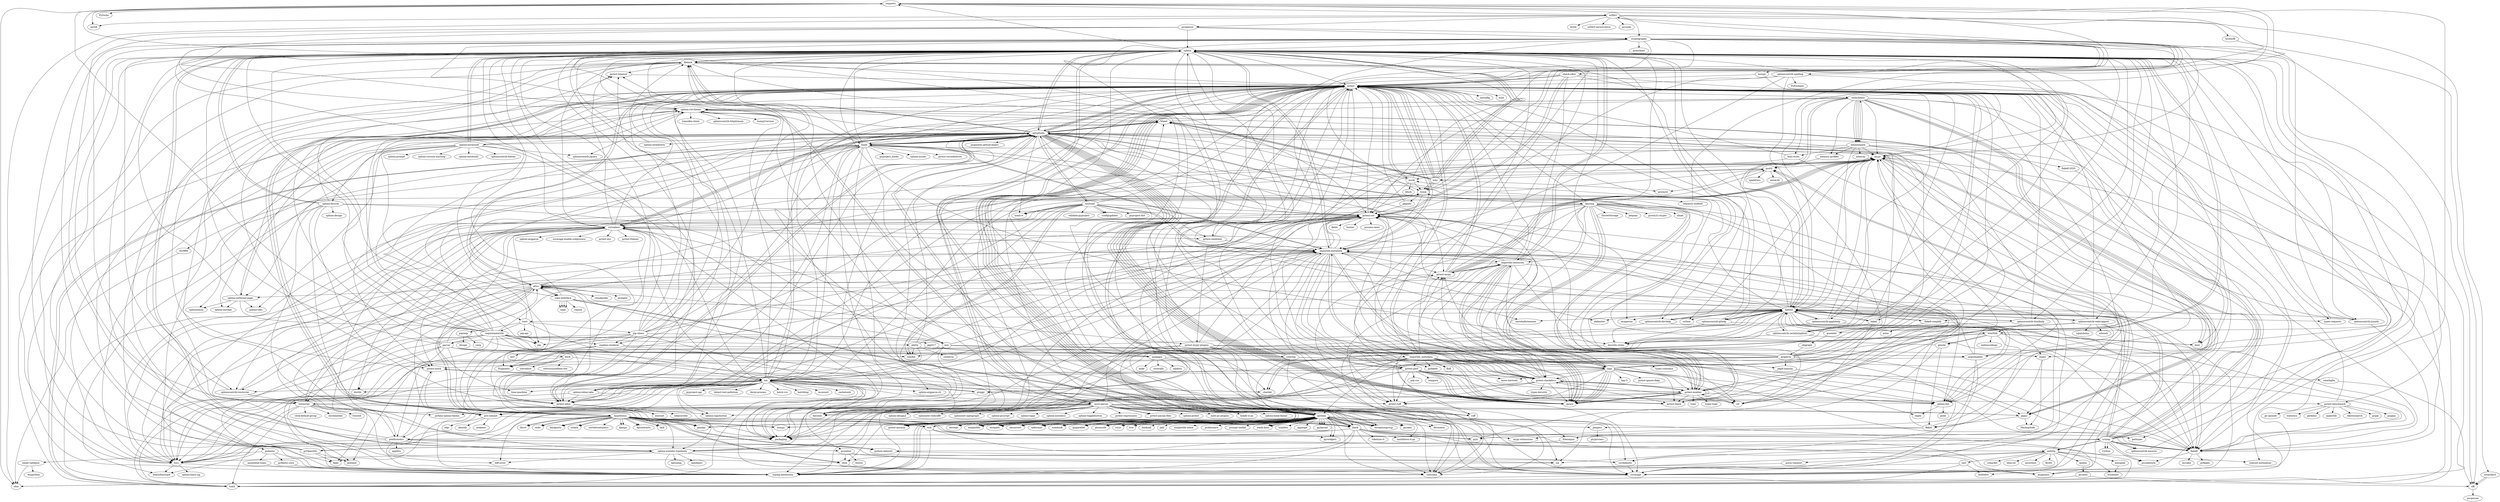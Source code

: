 digraph requests_10_circo {
	requests -> "charset-normalizer"
	requests -> idna
	requests -> urllib3
	requests -> certifi
	requests -> PySocks
	requests -> chardet
	urllib3 -> brotli
	urllib3 -> brotlicffi
	urllib3 -> certifi
	urllib3 -> cryptography
	urllib3 -> idna
	urllib3 -> pyopenssl
	urllib3 -> "urllib3-secure-extra"
	urllib3 -> pysocks
	urllib3 -> zstandard
	brotlicffi -> cffi
	cffi -> pycparser
	cryptography -> cffi
	cryptography -> sphinx
	cryptography -> "sphinx-rtd-theme"
	cryptography -> pyenchant
	cryptography -> twine
	cryptography -> "sphinxcontrib-spelling"
	cryptography -> nox
	cryptography -> black
	cryptography -> ruff
	cryptography -> mypy
	cryptography -> "check-sdist"
	cryptography -> build
	cryptography -> bcrypt
	cryptography -> pytest
	cryptography -> "pytest-benchmark"
	cryptography -> "pytest-cov"
	cryptography -> "pytest-xdist"
	cryptography -> pretend
	cryptography -> "pytest-randomly"
	sphinx -> "sphinxcontrib-applehelp"
	sphinx -> "sphinxcontrib-devhelp"
	sphinx -> "sphinxcontrib-jsmath"
	sphinx -> "sphinxcontrib-htmlhelp"
	sphinx -> "sphinxcontrib-serializinghtml"
	sphinx -> "sphinxcontrib-qthelp"
	sphinx -> Jinja2
	sphinx -> Pygments
	sphinx -> docutils
	sphinx -> snowballstemmer
	sphinx -> babel
	sphinx -> alabaster
	sphinx -> imagesize
	sphinx -> requests
	sphinx -> packaging
	sphinx -> "importlib-metadata"
	sphinx -> colorama
	sphinx -> "sphinxcontrib-websupport"
	sphinx -> flake8
	sphinx -> "flake8-simplify"
	sphinx -> isort
	sphinx -> ruff
	sphinx -> mypy
	sphinx -> "sphinx-lint"
	sphinx -> "docutils-stubs"
	sphinx -> "types-requests"
	sphinx -> pytest
	sphinx -> html5lib
	sphinx -> cython
	sphinx -> setuptools
	sphinx -> filelock
	"sphinxcontrib-applehelp" -> Sphinx
	"sphinxcontrib-applehelp" -> flake8
	"sphinxcontrib-applehelp" -> mypy
	"sphinxcontrib-applehelp" -> "docutils-stubs"
	"sphinxcontrib-applehelp" -> pytest
	Sphinx -> "sphinxcontrib-applehelp"
	Sphinx -> "sphinxcontrib-devhelp"
	Sphinx -> "sphinxcontrib-jsmath"
	Sphinx -> "sphinxcontrib-htmlhelp"
	Sphinx -> "sphinxcontrib-serializinghtml"
	Sphinx -> "sphinxcontrib-qthelp"
	Sphinx -> Jinja2
	Sphinx -> Pygments
	Sphinx -> docutils
	Sphinx -> snowballstemmer
	Sphinx -> babel
	Sphinx -> alabaster
	Sphinx -> imagesize
	Sphinx -> requests
	Sphinx -> packaging
	Sphinx -> "importlib-metadata"
	Sphinx -> colorama
	Sphinx -> "sphinxcontrib-websupport"
	Sphinx -> flake8
	Sphinx -> "flake8-simplify"
	Sphinx -> isort
	Sphinx -> ruff
	Sphinx -> mypy
	Sphinx -> "sphinx-lint"
	Sphinx -> "docutils-stubs"
	Sphinx -> "types-requests"
	Sphinx -> pytest
	Sphinx -> html5lib
	Sphinx -> cython
	Sphinx -> setuptools
	Sphinx -> filelock
	"sphinxcontrib-devhelp" -> Sphinx
	"sphinxcontrib-devhelp" -> flake8
	"sphinxcontrib-devhelp" -> mypy
	"sphinxcontrib-devhelp" -> "docutils-stubs"
	"sphinxcontrib-devhelp" -> pytest
	flake8 -> mccabe
	flake8 -> pycodestyle
	flake8 -> pyflakes
	mypy -> "typing-extensions"
	mypy -> "mypy-extensions"
	mypy -> tomli
	mypy -> psutil
	mypy -> pip
	mypy -> lxml
	psutil -> ipaddress
	psutil -> mock
	psutil -> enum34
	psutil -> pywin32
	psutil -> wmi
	mock -> twine
	mock -> wheel
	mock -> blurb
	mock -> sphinx
	mock -> pytest
	mock -> "pytest-cov"
	wmi -> pywin32
	wmi -> pytest
	wmi -> wheel
	wmi -> twine
	wmi -> sphinx
	wmi -> pytest
	wmi -> sphinx
	wmi -> wheel
	wmi -> twine
	wmi -> sphinx
	wmi -> wheel
	wmi -> twine
	wmi -> pytest
	"docutils-stubs" -> docutils
	pytest -> iniconfig
	pytest -> packaging
	pytest -> pluggy
	pytest -> exceptiongroup
	pytest -> tomli
	pytest -> "importlib-metadata"
	pytest -> colorama
	pytest -> argcomplete
	pytest -> attrs
	pytest -> hypothesis
	pytest -> mock
	pytest -> nose
	pytest -> pygments
	pytest -> requests
	pytest -> setuptools
	pytest -> xmlschema
	pluggy -> "pre-commit"
	pluggy -> tox
	pluggy -> pytest
	pluggy -> "pytest-benchmark"
	"pre-commit" -> cfgv
	"pre-commit" -> identify
	"pre-commit" -> nodeenv
	"pre-commit" -> pyyaml
	"pre-commit" -> virtualenv
	tox -> cachetools
	tox -> chardet
	tox -> colorama
	tox -> filelock
	tox -> "importlib-metadata"
	tox -> packaging
	tox -> platformdirs
	tox -> pluggy
	tox -> "pyproject-api"
	tox -> tomli
	tox -> "typing-extensions"
	tox -> virtualenv
	tox -> furo
	tox -> "sphinx-argparse-cli"
	tox -> "sphinx-autodoc-typehints"
	tox -> "sphinx-copybutton"
	tox -> "sphinx-inline-tabs"
	tox -> sphinx
	tox -> "sphinxcontrib-towncrier"
	tox -> towncrier
	tox -> build
	tox -> covdefaults
	tox -> "detect-test-pollution"
	tox -> "devpi-process"
	tox -> "diff-cover"
	tox -> distlib
	tox -> flaky
	tox -> "hatch-vcs"
	tox -> hatchling
	tox -> psutil
	tox -> "pytest-cov"
	tox -> "pytest-mock"
	tox -> "pytest-xdist"
	tox -> pytest
	tox -> "re-assert"
	tox -> "time-machine"
	tox -> wheel
	"pytest-benchmark" -> pytest
	"pytest-benchmark" -> "py-cpuinfo"
	"pytest-benchmark" -> statistics
	"pytest-benchmark" -> pathlib2
	"pytest-benchmark" -> aspectlib
	"pytest-benchmark" -> elasticsearch
	"pytest-benchmark" -> pygal
	"pytest-benchmark" -> pygaljs
	exceptiongroup -> pytest
	"importlib-metadata" -> zipp
	"importlib-metadata" -> "typing-extensions"
	"importlib-metadata" -> sphinx
	"importlib-metadata" -> jaraco
	"importlib-metadata" -> rst
	"importlib-metadata" -> furo
	"importlib-metadata" -> "sphinx-lint"
	"importlib-metadata" -> jaraco
	"importlib-metadata" -> ipython
	"importlib-metadata" -> pytest
	"importlib-metadata" -> "pytest-checkdocs"
	"importlib-metadata" -> "pytest-cov"
	"importlib-metadata" -> "pytest-enabler"
	"importlib-metadata" -> "pytest-ruff"
	"importlib-metadata" -> packaging
	"importlib-metadata" -> pyfakefs
	"importlib-metadata" -> flufl
	"importlib-metadata" -> "pytest-perf"
	"importlib-metadata" -> "pytest-black"
	"importlib-metadata" -> "pytest-mypy"
	"importlib-metadata" -> "importlib-resources"
	zipp -> sphinx
	zipp -> sphinx
	zipp -> jaraco
	zipp -> rst
	zipp -> furo
	zipp -> "sphinx-lint"
	zipp -> jaraco
	zipp -> pytest
	zipp -> "pytest-checkdocs"
	zipp -> "pytest-cov"
	zipp -> "pytest-enabler"
	zipp -> "pytest-ruff"
	zipp -> jaraco
	zipp -> jaraco
	zipp -> "more-itertools"
	zipp -> "big-O"
	zipp -> "pytest-ignore-flaky"
	zipp -> "pytest-black"
	zipp -> "pytest-mypy"
	furo -> beautifulsoup4
	furo -> sphinx
	furo -> "sphinx-basic-ng"
	furo -> pygments
	"sphinx-lint" -> regex
	"sphinx-lint" -> polib
	ipython -> backcall
	ipython -> decorator
	ipython -> jedi
	ipython -> "matplotlib-inline"
	ipython -> pickleshare
	ipython -> "prompt-toolkit"
	ipython -> pygments
	ipython -> "stack-data"
	ipython -> traitlets
	ipython -> "typing-extensions"
	ipython -> exceptiongroup
	ipython -> pexpect
	ipython -> appnope
	ipython -> colorama
	ipython -> black
	ipython -> ipykernel
	ipython -> setuptools
	ipython -> sphinx
	ipython -> "sphinx-rtd-theme"
	ipython -> docrepr
	ipython -> matplotlib
	ipython -> "stack-data"
	ipython -> pytest
	ipython -> "typing-extensions"
	ipython -> exceptiongroup
	ipython -> pytest
	ipython -> "pytest-asyncio"
	ipython -> testpath
	ipython -> nbconvert
	ipython -> nbformat
	ipython -> ipywidgets
	ipython -> notebook
	ipython -> ipyparallel
	ipython -> qtconsole
	ipython -> curio
	ipython -> matplotlib
	ipython -> numpy
	ipython -> pandas
	ipython -> trio
	ipython -> black
	ipython -> ipykernel
	ipython -> setuptools
	ipython -> sphinx
	ipython -> "sphinx-rtd-theme"
	ipython -> docrepr
	ipython -> matplotlib
	ipython -> "stack-data"
	ipython -> pytest
	ipython -> "typing-extensions"
	ipython -> exceptiongroup
	ipython -> pytest
	ipython -> "pytest-asyncio"
	ipython -> testpath
	ipython -> ipykernel
	ipython -> nbconvert
	ipython -> nbformat
	ipython -> ipywidgets
	ipython -> notebook
	ipython -> ipyparallel
	ipython -> qtconsole
	ipython -> pytest
	ipython -> "pytest-asyncio"
	ipython -> testpath
	ipython -> pytest
	ipython -> "pytest-asyncio"
	ipython -> testpath
	ipython -> curio
	ipython -> matplotlib
	ipython -> nbformat
	ipython -> numpy
	ipython -> pandas
	ipython -> trio
	"pytest-checkdocs" -> docutils
	"pytest-checkdocs" -> build
	"pytest-checkdocs" -> "importlib-metadata"
	"pytest-checkdocs" -> sphinx
	"pytest-checkdocs" -> jaraco
	"pytest-checkdocs" -> rst
	"pytest-checkdocs" -> furo
	"pytest-checkdocs" -> "sphinx-lint"
	"pytest-checkdocs" -> pytest
	"pytest-checkdocs" -> "pytest-checkdocs"
	"pytest-checkdocs" -> "pytest-cov"
	"pytest-checkdocs" -> "pytest-enabler"
	"pytest-checkdocs" -> "pytest-ruff"
	"pytest-checkdocs" -> "types-docutils"
	"pytest-checkdocs" -> "pytest-black"
	"pytest-checkdocs" -> "pytest-mypy"
	"pytest-cov" -> pytest
	"pytest-cov" -> coverage
	"pytest-cov" -> fields
	"pytest-cov" -> hunter
	"pytest-cov" -> "process-tests"
	"pytest-cov" -> six
	"pytest-cov" -> "pytest-xdist"
	"pytest-cov" -> virtualenv
	"pytest-enabler" -> toml
	"pytest-enabler" -> jaraco
	"pytest-enabler" -> jaraco
	"pytest-enabler" -> "importlib-resources"
	"pytest-enabler" -> sphinx
	"pytest-enabler" -> jaraco
	"pytest-enabler" -> rst
	"pytest-enabler" -> furo
	"pytest-enabler" -> "sphinx-lint"
	"pytest-enabler" -> pytest
	"pytest-enabler" -> "pytest-checkdocs"
	"pytest-enabler" -> "pytest-cov"
	"pytest-enabler" -> "pytest-enabler"
	"pytest-enabler" -> "pytest-ruff"
	"pytest-enabler" -> "types-toml"
	"pytest-enabler" -> "pytest-black"
	"pytest-enabler" -> "pytest-mypy"
	"pytest-ruff" -> ruff
	"pytest-perf" -> "pip-run"
	"pytest-perf" -> tempora
	"pytest-perf" -> jaraco
	"pytest-perf" -> "more-itertools"
	"pytest-perf" -> jaraco
	"pytest-perf" -> packaging
	"pytest-perf" -> sphinx
	"pytest-perf" -> jaraco
	"pytest-perf" -> rst
	"pytest-perf" -> furo
	"pytest-perf" -> "sphinx-lint"
	"pytest-perf" -> pytest
	"pytest-perf" -> "pytest-checkdocs"
	"pytest-perf" -> "pytest-cov"
	"pytest-perf" -> "pytest-enabler"
	"pytest-perf" -> "pytest-ruff"
	"pytest-perf" -> "pytest-black"
	"pytest-perf" -> "pytest-mypy"
	"pytest-mypy" -> attrs
	"pytest-mypy" -> filelock
	"pytest-mypy" -> mypy
	"pytest-mypy" -> pytest
	"pytest-mypy" -> mypy
	"pytest-mypy" -> pytest
	"pytest-mypy" -> mypy
	"pytest-mypy" -> mypy
	"importlib-resources" -> zipp
	"importlib-resources" -> sphinx
	"importlib-resources" -> sphinx
	"importlib-resources" -> jaraco
	"importlib-resources" -> rst
	"importlib-resources" -> furo
	"importlib-resources" -> "sphinx-lint"
	"importlib-resources" -> jaraco
	"importlib-resources" -> pytest
	"importlib-resources" -> "pytest-checkdocs"
	"importlib-resources" -> "pytest-cov"
	"importlib-resources" -> "pytest-enabler"
	"importlib-resources" -> "pytest-ruff"
	"importlib-resources" -> zipp
	"importlib-resources" -> "pytest-black"
	"importlib-resources" -> "pytest-mypy"
	argcomplete -> "importlib-metadata"
	argcomplete -> coverage
	argcomplete -> pexpect
	argcomplete -> wheel
	argcomplete -> ruff
	argcomplete -> mypy
	coverage -> tomli
	pexpect -> ptyprocess
	wheel -> pytest
	wheel -> setuptools
	attrs -> "importlib-metadata"
	attrs -> attrs
	attrs -> coverage
	attrs -> attrs
	attrs -> "pre-commit"
	attrs -> furo
	attrs -> "myst-parser"
	attrs -> sphinx
	attrs -> "sphinx-notfound-page"
	attrs -> "sphinxcontrib-towncrier"
	attrs -> towncrier
	attrs -> "zope-interface"
	attrs -> attrs
	attrs -> "zope-interface"
	attrs -> cloudpickle
	attrs -> hypothesis
	attrs -> mypy
	attrs -> pympler
	attrs -> "pytest-mypy-plugins"
	attrs -> "pytest-xdist"
	attrs -> pytest
	"myst-parser" -> docutils
	"myst-parser" -> jinja2
	"myst-parser" -> "markdown-it-py"
	"myst-parser" -> "mdit-py-plugins"
	"myst-parser" -> pyyaml
	"myst-parser" -> sphinx
	"myst-parser" -> "pre-commit"
	"myst-parser" -> "linkify-it-py"
	"myst-parser" -> ipython
	"myst-parser" -> "sphinx-book-theme"
	"myst-parser" -> "pydata-sphinx-theme"
	"myst-parser" -> "sphinx-design2"
	"myst-parser" -> "sphinx-copybutton"
	"myst-parser" -> "sphinxext-rediraffe"
	"myst-parser" -> "sphinxext-opengraph"
	"myst-parser" -> "sphinx-pyscript"
	"myst-parser" -> "sphinx-tippy"
	"myst-parser" -> "sphinx-autodoc2"
	"myst-parser" -> "sphinx-togglebutton"
	"myst-parser" -> beautifulsoup4
	"myst-parser" -> coverage
	"myst-parser" -> pytest
	"myst-parser" -> "pytest-cov"
	"myst-parser" -> "pytest-regressions"
	"myst-parser" -> "pytest-param-files"
	"myst-parser" -> "sphinx-pytest"
	"myst-parser" -> pygments
	"myst-parser" -> pytest
	"myst-parser" -> "pytest-param-files"
	"sphinx-notfound-page" -> sphinx
	"sphinx-notfound-page" -> "sphinx-tabs"
	"sphinx-notfound-page" -> "sphinx-rtd-theme"
	"sphinx-notfound-page" -> sphinxemoji
	"sphinx-notfound-page" -> "sphinx-autoapi"
	"sphinx-notfound-page" -> tox
	"sphinxcontrib-towncrier" -> sphinx
	"sphinxcontrib-towncrier" -> towncrier
	"sphinxcontrib-towncrier" -> "importlib-metadata"
	towncrier -> click
	towncrier -> "click-default-group"
	towncrier -> "importlib-resources"
	towncrier -> incremental
	towncrier -> jinja2
	towncrier -> tomli
	towncrier -> furo
	towncrier -> packaging
	towncrier -> sphinx
	towncrier -> twisted
	"zope-interface" -> setuptools
	"zope-interface" -> Sphinx
	"zope-interface" -> repoze
	"zope-interface" -> "sphinx-rtd-theme"
	"zope-interface" -> coverage
	"zope-interface" -> zope
	"zope-interface" -> zope
	"zope-interface" -> coverage
	"zope-interface" -> zope
	"zope-interface" -> zope
	hypothesis -> attrs
	hypothesis -> sortedcontainers
	hypothesis -> exceptiongroup
	hypothesis -> black
	hypothesis -> click
	hypothesis -> django
	hypothesis -> dpcontracts
	hypothesis -> lark
	hypothesis -> libcst
	hypothesis -> numpy
	hypothesis -> pandas
	hypothesis -> pytest
	hypothesis -> "python-dateutil"
	hypothesis -> pytz
	hypothesis -> redis
	hypothesis -> rich
	hypothesis -> backports
	hypothesis -> tzdata
	hypothesis -> click
	hypothesis -> black
	hypothesis -> rich
	hypothesis -> libcst
	hypothesis -> "python-dateutil"
	hypothesis -> django
	hypothesis -> dpcontracts
	hypothesis -> black
	hypothesis -> lark
	hypothesis -> numpy
	hypothesis -> pandas
	hypothesis -> pytest
	hypothesis -> pytz
	hypothesis -> redis
	hypothesis -> backports
	hypothesis -> tzdata
	"pytest-mypy-plugins" -> pytest
	"pytest-mypy-plugins" -> mypy
	"pytest-mypy-plugins" -> decorator
	"pytest-mypy-plugins" -> pyyaml
	"pytest-mypy-plugins" -> Jinja2
	"pytest-mypy-plugins" -> regex
	"pytest-mypy-plugins" -> packaging
	"pytest-mypy-plugins" -> tomlkit
	"pytest-xdist" -> execnet
	"pytest-xdist" -> pytest
	"pytest-xdist" -> psutil
	"pytest-xdist" -> setproctitle
	"pytest-xdist" -> filelock
	pygments -> "importlib-metadata"
	setuptools -> sphinx
	setuptools -> jaraco
	setuptools -> rst
	setuptools -> furo
	setuptools -> "sphinx-lint"
	setuptools -> jaraco
	setuptools -> "pygments-github-lexers"
	setuptools -> "sphinx-favicon"
	setuptools -> "sphinx-inline-tabs"
	setuptools -> "sphinx-reredirects"
	setuptools -> "sphinxcontrib-towncrier"
	setuptools -> "sphinx-notfound-page"
	setuptools -> "sphinx-hoverxref"
	setuptools -> pytest
	setuptools -> "pytest-checkdocs"
	setuptools -> "pytest-enabler"
	setuptools -> "flake8-2020"
	setuptools -> virtualenv
	setuptools -> wheel
	setuptools -> pip
	setuptools -> jaraco
	setuptools -> "pytest-xdist"
	setuptools -> jaraco
	setuptools -> build
	setuptools -> filelock
	setuptools -> ini2toml
	setuptools -> "tomli-w"
	setuptools -> "pytest-timeout"
	setuptools -> pytest
	setuptools -> "pytest-xdist"
	setuptools -> "pytest-enabler"
	setuptools -> virtualenv
	setuptools -> tomli
	setuptools -> wheel
	setuptools -> jaraco
	setuptools -> jaraco
	setuptools -> build
	setuptools -> filelock
	setuptools -> packaging
	setuptools -> "pytest-black"
	setuptools -> "pytest-cov"
	setuptools -> "pytest-mypy"
	setuptools -> jaraco
	setuptools -> "pytest-ruff"
	setuptools -> "pytest-perf"
	"sphinx-favicon" -> sphinx
	"sphinx-favicon" -> "pre-commit"
	"sphinx-favicon" -> nox
	"sphinx-favicon" -> sphinx
	"sphinx-favicon" -> "pydata-sphinx-theme"
	"sphinx-favicon" -> "sphinx-copybutton"
	"sphinx-favicon" -> "sphinx-design"
	"sphinx-favicon" -> pytest
	"sphinx-favicon" -> beautifulsoup4
	"sphinx-favicon" -> "pytest-cov"
	"sphinx-inline-tabs" -> sphinx
	"sphinx-inline-tabs" -> "myst-parser"
	"sphinx-inline-tabs" -> furo
	"sphinx-inline-tabs" -> pytest
	"sphinx-inline-tabs" -> "pytest-cov"
	"sphinx-inline-tabs" -> "pytest-xdist"
	"sphinx-reredirects" -> sphinx
	"sphinx-hoverxref" -> sphinx
	"sphinx-hoverxref" -> "sphinxcontrib-jquery"
	"sphinx-hoverxref" -> sphinx
	"sphinx-hoverxref" -> "sphinx-autoapi"
	"sphinx-hoverxref" -> "sphinx-rtd-theme"
	"sphinx-hoverxref" -> "sphinx-tabs"
	"sphinx-hoverxref" -> "sphinx-prompt"
	"sphinx-hoverxref" -> "sphinx-version-warning"
	"sphinx-hoverxref" -> "sphinx-notfound-page"
	"sphinx-hoverxref" -> "sphinx-autobuild"
	"sphinx-hoverxref" -> "sphinxcontrib-bibtex"
	"sphinx-hoverxref" -> sphinxemoji
	"sphinx-hoverxref" -> tox
	"flake8-2020" -> flake8
	virtualenv -> distlib
	virtualenv -> filelock
	virtualenv -> "importlib-metadata"
	virtualenv -> platformdirs
	virtualenv -> furo
	virtualenv -> proselint
	virtualenv -> "sphinx-argparse"
	virtualenv -> sphinx
	virtualenv -> "sphinxcontrib-towncrier"
	virtualenv -> towncrier
	virtualenv -> covdefaults
	virtualenv -> "coverage-enable-subprocess"
	virtualenv -> coverage
	virtualenv -> flaky
	virtualenv -> packaging
	virtualenv -> "pytest-env"
	virtualenv -> "pytest-freezer"
	virtualenv -> "pytest-mock"
	virtualenv -> "pytest-randomly"
	virtualenv -> "pytest-timeout"
	virtualenv -> pytest
	virtualenv -> setuptools
	virtualenv -> "time-machine"
	build -> packaging
	build -> pyproject_hooks
	build -> colorama
	build -> "importlib-metadata"
	build -> tomli
	build -> furo
	build -> sphinx
	build -> "sphinx-argparse-cli"
	build -> "sphinx-autodoc-typehints"
	build -> "sphinx-issues"
	build -> filelock
	build -> pytest
	build -> "pytest-cov"
	build -> "pytest-mock"
	build -> "pytest-rerunfailures"
	build -> "pytest-xdist"
	build -> wheel
	build -> setuptools
	build -> setuptools
	build -> setuptools
	build -> setuptools
	build -> "importlib-metadata"
	build -> mypy
	build -> tomli
	build -> "typing-extensions"
	build -> virtualenv
	filelock -> furo
	filelock -> "sphinx-autodoc-typehints"
	filelock -> sphinx
	filelock -> covdefaults
	filelock -> coverage
	filelock -> "diff-cover"
	filelock -> "pytest-cov"
	filelock -> "pytest-mock"
	filelock -> "pytest-timeout"
	filelock -> pytest
	filelock -> "typing-extensions"
	ini2toml -> packaging
	ini2toml -> configupdater
	ini2toml -> tomlkit
	ini2toml -> "tomli-w"
	ini2toml -> "pyproject-fmt"
	ini2toml -> configupdater
	ini2toml -> tomlkit
	ini2toml -> "importlib-metadata"
	ini2toml -> "tomli-w"
	ini2toml -> "importlib-metadata"
	ini2toml -> setuptools
	ini2toml -> tomli
	ini2toml -> pytest
	ini2toml -> "pytest-cov"
	ini2toml -> "pytest-xdist"
	ini2toml -> "pytest-randomly"
	ini2toml -> "validate-pyproject"
	ini2toml -> "typing-extensions"
	"pytest-timeout" -> pytest
	xmlschema -> elementpath
	xmlschema -> elementpath
	xmlschema -> jinja2
	xmlschema -> tox
	xmlschema -> coverage
	xmlschema -> lxml
	xmlschema -> elementpath
	xmlschema -> "memory-profiler"
	xmlschema -> Sphinx
	xmlschema -> "sphinx-rtd-theme"
	xmlschema -> jinja2
	xmlschema -> flake8
	xmlschema -> mypy
	xmlschema -> "lxml-stubs"
	xmlschema -> elementpath
	xmlschema -> Sphinx
	xmlschema -> "sphinx-rtd-theme"
	xmlschema -> jinja2
	elementpath -> tox
	elementpath -> coverage
	elementpath -> lxml
	elementpath -> xmlschema
	elementpath -> Sphinx
	elementpath -> "memory-profiler"
	elementpath -> memray
	elementpath -> flake8
	elementpath -> mypy
	elementpath -> "lxml-stubs"
	jinja2 -> MarkupSafe
	jinja2 -> Babel
	"memory-profiler" -> psutil
	"sphinx-rtd-theme" -> sphinx
	"sphinx-rtd-theme" -> docutils
	"sphinx-rtd-theme" -> "sphinxcontrib-jquery"
	"sphinx-rtd-theme" -> "transifex-client"
	"sphinx-rtd-theme" -> "sphinxcontrib-httpdomain"
	"sphinx-rtd-theme" -> bump2version
	"sphinx-rtd-theme" -> wheel
	"lxml-stubs" -> coverage
	"lxml-stubs" -> pytest
	"lxml-stubs" -> "pytest-mypy-plugins"
	"sphinxcontrib-jsmath" -> pytest
	"sphinxcontrib-jsmath" -> flake8
	"sphinxcontrib-jsmath" -> mypy
	"sphinxcontrib-htmlhelp" -> Sphinx
	"sphinxcontrib-htmlhelp" -> flake8
	"sphinxcontrib-htmlhelp" -> mypy
	"sphinxcontrib-htmlhelp" -> "docutils-stubs"
	"sphinxcontrib-htmlhelp" -> pytest
	"sphinxcontrib-htmlhelp" -> html5lib
	html5lib -> six
	html5lib -> webencodings
	html5lib -> genshi
	html5lib -> chardet
	html5lib -> lxml
	html5lib -> chardet
	html5lib -> genshi
	html5lib -> lxml
	genshi -> six
	genshi -> Babel
	genshi -> setuptools
	Babel -> pytz
	Babel -> pytest
	Babel -> "pytest-cov"
	Babel -> freezegun
	"sphinxcontrib-serializinghtml" -> Sphinx
	"sphinxcontrib-serializinghtml" -> flake8
	"sphinxcontrib-serializinghtml" -> mypy
	"sphinxcontrib-serializinghtml" -> "docutils-stubs"
	"sphinxcontrib-serializinghtml" -> pytest
	"sphinxcontrib-qthelp" -> Sphinx
	"sphinxcontrib-qthelp" -> flake8
	"sphinxcontrib-qthelp" -> mypy
	"sphinxcontrib-qthelp" -> "docutils-stubs"
	"sphinxcontrib-qthelp" -> pytest
	Jinja2 -> MarkupSafe
	Jinja2 -> Babel
	Pygments -> "importlib-metadata"
	babel -> pytz
	babel -> pytest
	babel -> "pytest-cov"
	babel -> freezegun
	freezegun -> "python-dateutil"
	"python-dateutil" -> six
	"sphinxcontrib-websupport" -> jinja2
	"sphinxcontrib-websupport" -> Sphinx
	"sphinxcontrib-websupport" -> "sphinxcontrib-serializinghtml"
	"sphinxcontrib-websupport" -> flake8
	"sphinxcontrib-websupport" -> mypy
	"sphinxcontrib-websupport" -> "docutils-stubs"
	"sphinxcontrib-websupport" -> pytest
	"sphinxcontrib-websupport" -> sqlalchemy
	"sphinxcontrib-websupport" -> whoosh
	"sphinxcontrib-websupport" -> greenlet
	greenlet -> Sphinx
	greenlet -> objgraph
	greenlet -> psutil
	objgraph -> graphviz
	graphviz -> tox
	graphviz -> flake8
	graphviz -> "pep8-naming"
	graphviz -> wheel
	graphviz -> twine
	graphviz -> sphinx
	graphviz -> "sphinx-autodoc-typehints"
	graphviz -> "sphinx-rtd-theme"
	graphviz -> pytest
	graphviz -> "pytest-mock"
	graphviz -> mock
	graphviz -> "pytest-cov"
	graphviz -> coverage
	"flake8-simplify" -> astor
	"flake8-simplify" -> flake8
	"flake8-simplify" -> "importlib-metadata"
	isort -> colorama
	isort -> "pip-api"
	isort -> "pip-shims"
	isort -> pipreqs
	isort -> requirementslib
	isort -> setuptools
	"pip-api" -> pip
	"pip-shims" -> pip
	"pip-shims" -> packaging
	"pip-shims" -> setuptools
	"pip-shims" -> wheel
	"pip-shims" -> "pre-commit"
	"pip-shims" -> nox
	"pip-shims" -> parver
	"pip-shims" -> sphinx
	"pip-shims" -> "sphinx-rtd-theme"
	"pip-shims" -> "pytest-timeout"
	"pip-shims" -> pytest
	"pip-shims" -> "pytest-xdist"
	"pip-shims" -> "pytest-cov"
	"pip-shims" -> "readme-renderer"
	nox -> argcomplete
	nox -> colorlog
	nox -> "importlib-metadata"
	nox -> packaging
	nox -> "typing-extensions"
	nox -> virtualenv
	nox -> jinja2
	nox -> tox
	colorlog -> colorama
	colorlog -> black
	colorlog -> flake8
	colorlog -> mypy
	colorlog -> pytest
	colorlog -> "types-colorama"
	parver -> arpeggio
	parver -> attrs
	parver -> "typing-extensions"
	parver -> sphinx
	parver -> furo
	parver -> doc8
	parver -> flake8
	parver -> "pep8-naming"
	parver -> pytest
	parver -> hypothesis
	parver -> pretend
	arpeggio -> wheel
	arpeggio -> mkdocs
	arpeggio -> mike
	arpeggio -> twine
	arpeggio -> flake8
	arpeggio -> coverage
	arpeggio -> coveralls
	arpeggio -> pytest
	doc8 -> docutils
	doc8 -> "restructuredtext-lint"
	doc8 -> stevedore
	doc8 -> Pygments
	doc8 -> tomli
	"pep8-naming" -> flake8
	"readme-renderer" -> nh3
	"readme-renderer" -> docutils
	"readme-renderer" -> Pygments
	"readme-renderer" -> cmarkgfm
	cmarkgfm -> cffi
	pipreqs -> docopt
	pipreqs -> yarg
	requirementslib -> distlib
	requirementslib -> pep517
	requirementslib -> pip
	requirementslib -> platformdirs
	requirementslib -> plette
	requirementslib -> pydantic
	requirementslib -> requests
	requirementslib -> setuptools
	requirementslib -> tomlkit
	requirementslib -> nox
	requirementslib -> twine
	requirementslib -> parver
	requirementslib -> towncrier
	requirementslib -> sphinx
	requirementslib -> "sphinx-rtd-theme"
	requirementslib -> pytest
	requirementslib -> "readme-renderer"
	requirementslib -> "pytest-xdist"
	requirementslib -> "pytest-cov"
	requirementslib -> "pytest-timeout"
	requirementslib -> coverage
	requirementslib -> hypothesis
	pep517 -> tomli
	pep517 -> importlib_metadata
	pep517 -> zipp
	importlib_metadata -> zipp
	importlib_metadata -> "typing-extensions"
	importlib_metadata -> sphinx
	importlib_metadata -> jaraco
	importlib_metadata -> rst
	importlib_metadata -> furo
	importlib_metadata -> "sphinx-lint"
	importlib_metadata -> jaraco
	importlib_metadata -> ipython
	importlib_metadata -> pytest
	importlib_metadata -> "pytest-checkdocs"
	importlib_metadata -> "pytest-cov"
	importlib_metadata -> "pytest-enabler"
	importlib_metadata -> "pytest-ruff"
	importlib_metadata -> packaging
	importlib_metadata -> pyfakefs
	importlib_metadata -> flufl
	importlib_metadata -> "pytest-perf"
	importlib_metadata -> "pytest-black"
	importlib_metadata -> "pytest-mypy"
	importlib_metadata -> "importlib-resources"
	platformdirs -> "typing-extensions"
	platformdirs -> furo
	platformdirs -> proselint
	platformdirs -> "sphinx-autodoc-typehints"
	platformdirs -> sphinx
	platformdirs -> appdirs
	platformdirs -> covdefaults
	platformdirs -> "pytest-cov"
	platformdirs -> "pytest-mock"
	platformdirs -> pytest
	proselint -> click
	proselint -> future
	proselint -> six
	"sphinx-autodoc-typehints" -> sphinx
	"sphinx-autodoc-typehints" -> furo
	"sphinx-autodoc-typehints" -> sphinx
	"sphinx-autodoc-typehints" -> nptyping
	"sphinx-autodoc-typehints" -> covdefaults
	"sphinx-autodoc-typehints" -> coverage
	"sphinx-autodoc-typehints" -> "diff-cover"
	"sphinx-autodoc-typehints" -> "pytest-cov"
	"sphinx-autodoc-typehints" -> pytest
	"sphinx-autodoc-typehints" -> sphobjinv
	"sphinx-autodoc-typehints" -> "typing-extensions"
	covdefaults -> coverage
	"pytest-mock" -> pytest
	"pytest-mock" -> "pre-commit"
	"pytest-mock" -> tox
	"pytest-mock" -> "pytest-asyncio"
	plette -> tomlkit
	plette -> pytest
	plette -> "pytest-cov"
	plette -> "pytest-xdist"
	plette -> cerberus
	cerberus -> "importlib-metadata"
	pydantic -> "annotated-types"
	pydantic -> "pydantic-core"
	pydantic -> "typing-extensions"
	pydantic -> "email-validator"
	"annotated-types" -> "typing-extensions"
	"pydantic-core" -> "typing-extensions"
	"email-validator" -> dnspython
	"email-validator" -> idna
	twine -> pkginfo
	twine -> "readme-renderer"
	twine -> requests
	twine -> "requests-toolbelt"
	twine -> urllib3
	twine -> "importlib-metadata"
	twine -> keyring
	twine -> rfc3986
	twine -> rich
	pkginfo -> pytest
	pkginfo -> "pytest-cov"
	"requests-toolbelt" -> requests
	keyring -> jaraco
	keyring -> "importlib-metadata"
	keyring -> "importlib-resources"
	keyring -> SecretStorage
	keyring -> jeepney
	keyring -> "pywin32-ctypes"
	keyring -> shtab
	keyring -> sphinx
	keyring -> jaraco
	keyring -> rst
	keyring -> furo
	keyring -> "sphinx-lint"
	keyring -> jaraco
	keyring -> pytest
	keyring -> "pytest-checkdocs"
	keyring -> "pytest-cov"
	keyring -> "pytest-enabler"
	keyring -> "pytest-ruff"
	keyring -> "pytest-black"
	keyring -> "pytest-mypy"
	rfc3986 -> idna
	rich -> "typing-extensions"
	rich -> pygments
	rich -> ipywidgets
	rich -> "markdown-it-py"
	"types-requests" -> urllib3
	"sphinxcontrib-spelling" -> PyEnchant
	"sphinxcontrib-spelling" -> Sphinx
	"sphinxcontrib-spelling" -> "importlib-metadata"
	"sphinxcontrib-spelling" -> pytest
	"sphinxcontrib-spelling" -> "pytest-cov"
	"sphinxcontrib-spelling" -> coverage
	black -> click
	black -> "mypy-extensions"
	black -> packaging
	black -> pathspec
	black -> platformdirs
	black -> tomli
	black -> "typing-extensions"
	black -> colorama
	black -> aiohttp
	black -> ipython
	black -> "tokenize-rt"
	black -> uvloop
	click -> colorama
	click -> "importlib-metadata"
	aiohttp -> attrs
	aiohttp -> "charset-normalizer"
	aiohttp -> multidict
	aiohttp -> "async-timeout"
	aiohttp -> yarl
	aiohttp -> frozenlist
	aiohttp -> aiosignal
	aiohttp -> "idna-ssl"
	aiohttp -> asynctest
	aiohttp -> "typing-extensions"
	aiohttp -> aiodns
	aiohttp -> Brotli
	aiohttp -> cchardet
	"async-timeout" -> "typing-extensions"
	yarl -> multidict
	yarl -> idna
	yarl -> "typing-extensions"
	aiosignal -> frozenlist
	aiodns -> pycares
	pycares -> cffi
	pycares -> idna
	uvloop -> Cython
	uvloop -> pytest
	uvloop -> Sphinx
	uvloop -> "sphinxcontrib-asyncio"
	uvloop -> "sphinx-rtd-theme"
	uvloop -> flake8
	uvloop -> psutil
	uvloop -> pycodestyle
	uvloop -> pyOpenSSL
	uvloop -> mypy
	uvloop -> aiohttp
	uvloop -> Sphinx
	uvloop -> "sphinxcontrib-asyncio"
	uvloop -> "sphinx-rtd-theme"
	uvloop -> flake8
	uvloop -> psutil
	uvloop -> pycodestyle
	uvloop -> pyOpenSSL
	uvloop -> mypy
	uvloop -> Cython
	uvloop -> aiohttp
	"sphinxcontrib-asyncio" -> sphinx
	pyOpenSSL -> cryptography
	pyOpenSSL -> sphinx
	pyOpenSSL -> "sphinx-rtd-theme"
	pyOpenSSL -> flaky
	pyOpenSSL -> pretend
	pyOpenSSL -> pytest
	"check-sdist" -> build
	"check-sdist" -> "importlib-resources"
	"check-sdist" -> pathspec
	"check-sdist" -> tomli
	"check-sdist" -> "pytest-cov"
	"check-sdist" -> pytest
	"check-sdist" -> "pytest-cov"
	"check-sdist" -> pytest
	bcrypt -> pytest
	bcrypt -> mypy
	"pytest-randomly" -> pytest
	"pytest-randomly" -> "importlib-metadata"
	pyopenssl -> cryptography
	pyopenssl -> sphinx
	pyopenssl -> "sphinx-rtd-theme"
	pyopenssl -> flaky
	pyopenssl -> pretend
	pyopenssl -> pytest
	zstandard -> cffi
	zstandard -> cffi
}
